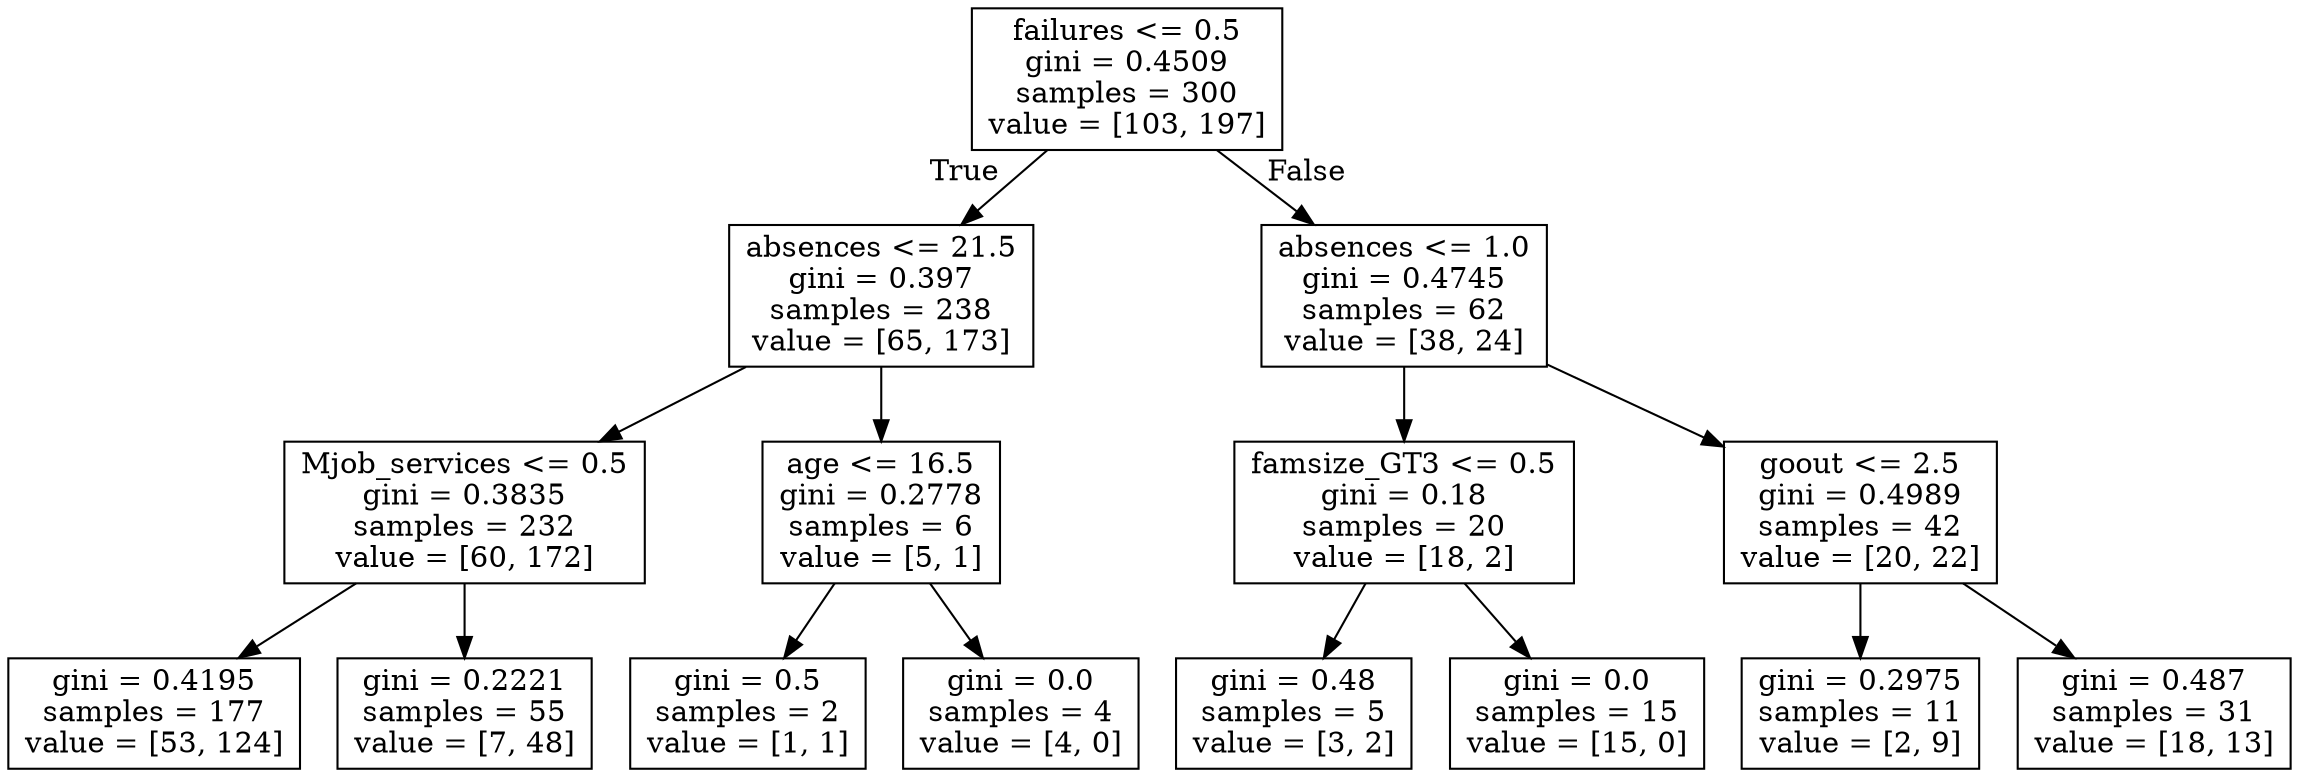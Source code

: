 digraph Tree {
node [shape=box] ;
0 [label="failures <= 0.5\ngini = 0.4509\nsamples = 300\nvalue = [103, 197]"] ;
1 [label="absences <= 21.5\ngini = 0.397\nsamples = 238\nvalue = [65, 173]"] ;
0 -> 1 [labeldistance=2.5, labelangle=45, headlabel="True"] ;
2 [label="Mjob_services <= 0.5\ngini = 0.3835\nsamples = 232\nvalue = [60, 172]"] ;
1 -> 2 ;
3 [label="gini = 0.4195\nsamples = 177\nvalue = [53, 124]"] ;
2 -> 3 ;
4 [label="gini = 0.2221\nsamples = 55\nvalue = [7, 48]"] ;
2 -> 4 ;
5 [label="age <= 16.5\ngini = 0.2778\nsamples = 6\nvalue = [5, 1]"] ;
1 -> 5 ;
6 [label="gini = 0.5\nsamples = 2\nvalue = [1, 1]"] ;
5 -> 6 ;
7 [label="gini = 0.0\nsamples = 4\nvalue = [4, 0]"] ;
5 -> 7 ;
8 [label="absences <= 1.0\ngini = 0.4745\nsamples = 62\nvalue = [38, 24]"] ;
0 -> 8 [labeldistance=2.5, labelangle=-45, headlabel="False"] ;
9 [label="famsize_GT3 <= 0.5\ngini = 0.18\nsamples = 20\nvalue = [18, 2]"] ;
8 -> 9 ;
10 [label="gini = 0.48\nsamples = 5\nvalue = [3, 2]"] ;
9 -> 10 ;
11 [label="gini = 0.0\nsamples = 15\nvalue = [15, 0]"] ;
9 -> 11 ;
12 [label="goout <= 2.5\ngini = 0.4989\nsamples = 42\nvalue = [20, 22]"] ;
8 -> 12 ;
13 [label="gini = 0.2975\nsamples = 11\nvalue = [2, 9]"] ;
12 -> 13 ;
14 [label="gini = 0.487\nsamples = 31\nvalue = [18, 13]"] ;
12 -> 14 ;
}